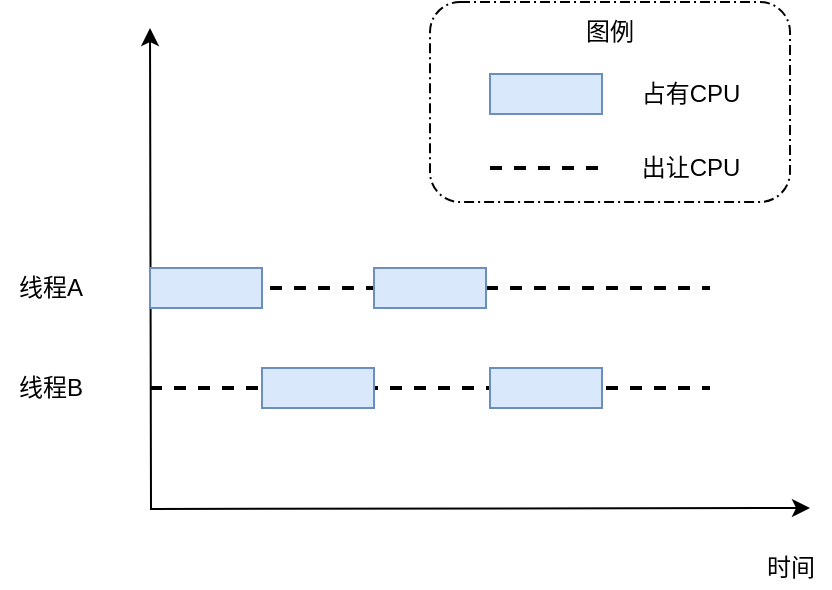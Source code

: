 <mxfile version="15.4.0" type="device"><diagram id="EfUhcofj3yPxgj7fZm_6" name="第 1 页"><mxGraphModel dx="946" dy="623" grid="1" gridSize="10" guides="1" tooltips="1" connect="1" arrows="1" fold="1" page="1" pageScale="1" pageWidth="827" pageHeight="1169" math="0" shadow="0"><root><mxCell id="0"/><mxCell id="1" parent="0"/><mxCell id="9OukKlRpCvKp57GmJYCD-19" value="" style="points=[[0.25,0,0],[0.5,0,0],[0.75,0,0],[1,0.25,0],[1,0.5,0],[1,0.75,0],[0.75,1,0],[0.5,1,0],[0.25,1,0],[0,0.75,0],[0,0.5,0],[0,0.25,0]];rounded=1;dashed=1;dashPattern=5 2 1 2;labelPosition=center;verticalLabelPosition=top;align=right;verticalAlign=bottom;fontSize=8;" vertex="1" parent="1"><mxGeometry x="290" y="107" width="180" height="100" as="geometry"/></mxCell><mxCell id="9OukKlRpCvKp57GmJYCD-1" value="" style="endArrow=classic;startArrow=classic;html=1;rounded=0;edgeStyle=orthogonalEdgeStyle;" edge="1" parent="1"><mxGeometry width="50" height="50" relative="1" as="geometry"><mxPoint x="480" y="360" as="sourcePoint"/><mxPoint x="150" y="120" as="targetPoint"/></mxGeometry></mxCell><mxCell id="9OukKlRpCvKp57GmJYCD-3" value="线程A" style="text;html=1;align=center;verticalAlign=middle;resizable=0;points=[];autosize=1;strokeColor=none;fillColor=none;" vertex="1" parent="1"><mxGeometry x="75" y="240" width="50" height="20" as="geometry"/></mxCell><mxCell id="9OukKlRpCvKp57GmJYCD-4" value="线程B" style="text;html=1;align=center;verticalAlign=middle;resizable=0;points=[];autosize=1;strokeColor=none;fillColor=none;" vertex="1" parent="1"><mxGeometry x="75" y="290" width="50" height="20" as="geometry"/></mxCell><mxCell id="9OukKlRpCvKp57GmJYCD-7" value="" style="line;strokeWidth=2;html=1;dashed=1;" vertex="1" parent="1"><mxGeometry x="150" y="245" width="280" height="10" as="geometry"/></mxCell><mxCell id="9OukKlRpCvKp57GmJYCD-8" value="" style="line;strokeWidth=2;html=1;dashed=1;" vertex="1" parent="1"><mxGeometry x="150" y="295" width="280" height="10" as="geometry"/></mxCell><mxCell id="9OukKlRpCvKp57GmJYCD-5" value="" style="rounded=0;whiteSpace=wrap;html=1;fillColor=#dae8fc;strokeColor=#6c8ebf;" vertex="1" parent="1"><mxGeometry x="150" y="240" width="56" height="20" as="geometry"/></mxCell><mxCell id="9OukKlRpCvKp57GmJYCD-9" value="" style="rounded=0;whiteSpace=wrap;html=1;fillColor=#dae8fc;strokeColor=#6c8ebf;" vertex="1" parent="1"><mxGeometry x="206" y="290" width="56" height="20" as="geometry"/></mxCell><mxCell id="9OukKlRpCvKp57GmJYCD-10" value="" style="rounded=0;whiteSpace=wrap;html=1;fillColor=#dae8fc;strokeColor=#6c8ebf;" vertex="1" parent="1"><mxGeometry x="262" y="240" width="56" height="20" as="geometry"/></mxCell><mxCell id="9OukKlRpCvKp57GmJYCD-11" value="" style="rounded=0;whiteSpace=wrap;html=1;fillColor=#dae8fc;strokeColor=#6c8ebf;" vertex="1" parent="1"><mxGeometry x="320" y="290" width="56" height="20" as="geometry"/></mxCell><mxCell id="9OukKlRpCvKp57GmJYCD-13" value="" style="rounded=0;whiteSpace=wrap;html=1;fillColor=#dae8fc;strokeColor=#6c8ebf;" vertex="1" parent="1"><mxGeometry x="320" y="143" width="56" height="20" as="geometry"/></mxCell><mxCell id="9OukKlRpCvKp57GmJYCD-16" value="占有CPU" style="text;html=1;align=center;verticalAlign=middle;resizable=0;points=[];autosize=1;strokeColor=none;fillColor=none;" vertex="1" parent="1"><mxGeometry x="390" y="143" width="60" height="20" as="geometry"/></mxCell><mxCell id="9OukKlRpCvKp57GmJYCD-17" value="" style="line;strokeWidth=2;html=1;dashed=1;" vertex="1" parent="1"><mxGeometry x="320" y="185" width="60" height="10" as="geometry"/></mxCell><mxCell id="9OukKlRpCvKp57GmJYCD-18" value="出让CPU" style="text;html=1;align=center;verticalAlign=middle;resizable=0;points=[];autosize=1;strokeColor=none;fillColor=none;" vertex="1" parent="1"><mxGeometry x="390" y="180" width="60" height="20" as="geometry"/></mxCell><mxCell id="9OukKlRpCvKp57GmJYCD-20" value="图例" style="text;html=1;strokeColor=none;fillColor=none;align=center;verticalAlign=middle;whiteSpace=wrap;rounded=0;dashed=1;" vertex="1" parent="1"><mxGeometry x="350" y="107" width="60" height="30" as="geometry"/></mxCell><mxCell id="9OukKlRpCvKp57GmJYCD-21" value="时间" style="text;html=1;align=center;verticalAlign=middle;resizable=0;points=[];autosize=1;strokeColor=none;fillColor=none;" vertex="1" parent="1"><mxGeometry x="450" y="380" width="40" height="20" as="geometry"/></mxCell></root></mxGraphModel></diagram></mxfile>